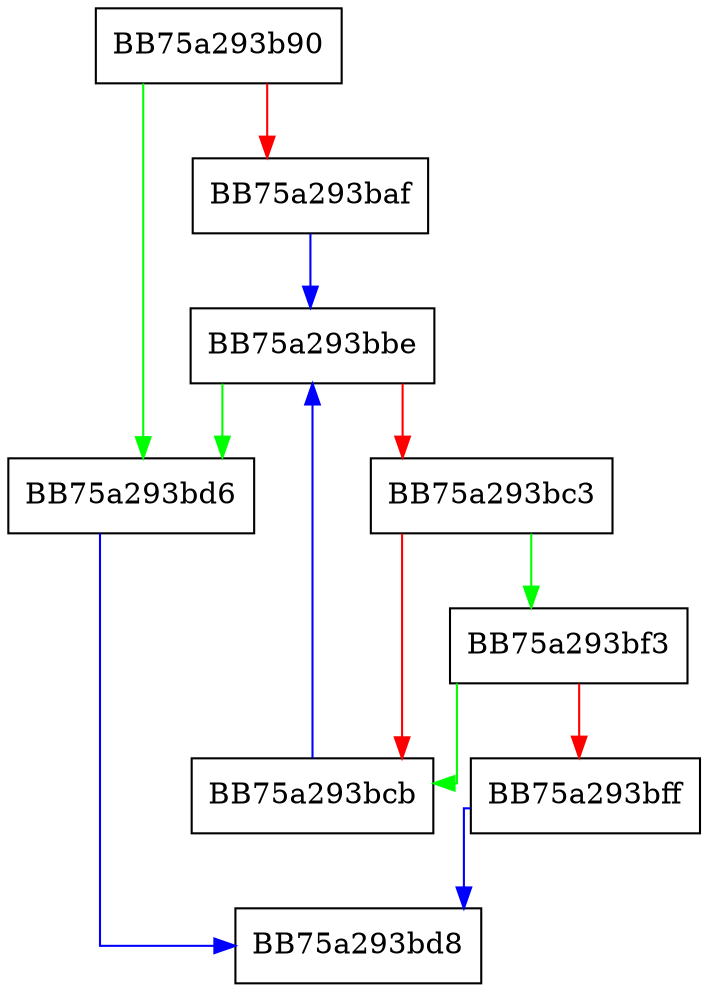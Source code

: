 digraph resolveAsName {
  node [shape="box"];
  graph [splines=ortho];
  BB75a293b90 -> BB75a293bd6 [color="green"];
  BB75a293b90 -> BB75a293baf [color="red"];
  BB75a293baf -> BB75a293bbe [color="blue"];
  BB75a293bbe -> BB75a293bd6 [color="green"];
  BB75a293bbe -> BB75a293bc3 [color="red"];
  BB75a293bc3 -> BB75a293bf3 [color="green"];
  BB75a293bc3 -> BB75a293bcb [color="red"];
  BB75a293bcb -> BB75a293bbe [color="blue"];
  BB75a293bd6 -> BB75a293bd8 [color="blue"];
  BB75a293bf3 -> BB75a293bcb [color="green"];
  BB75a293bf3 -> BB75a293bff [color="red"];
  BB75a293bff -> BB75a293bd8 [color="blue"];
}